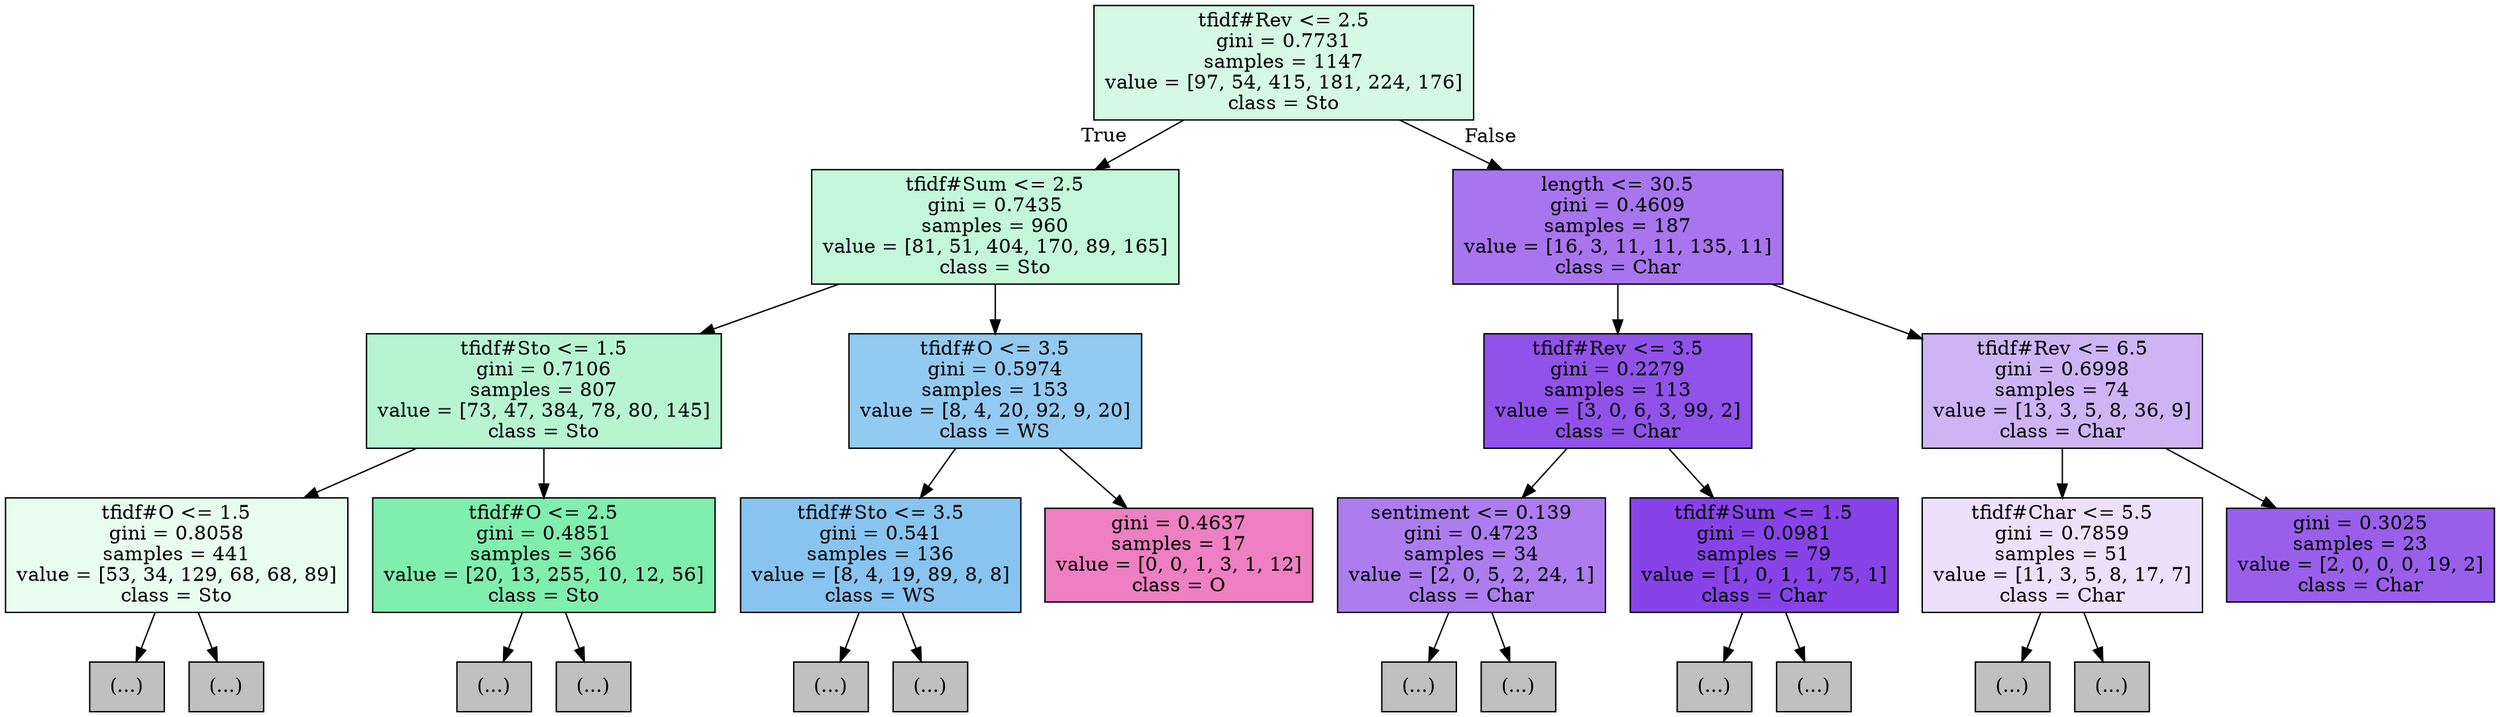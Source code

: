 digraph Tree {
node [shape=box, style="filled", color="black"] ;
0 [label="tfidf#Rev <= 2.5\ngini = 0.7731\nsamples = 1147\nvalue = [97, 54, 415, 181, 224, 176]\nclass = Sto", fillcolor="#39e58135"] ;
1 [label="tfidf#Sum <= 2.5\ngini = 0.7435\nsamples = 960\nvalue = [81, 51, 404, 170, 89, 165]\nclass = Sto", fillcolor="#39e5814c"] ;
0 -> 1 [labeldistance=2.5, labelangle=45, headlabel="True"] ;
2 [label="tfidf#Sto <= 1.5\ngini = 0.7106\nsamples = 807\nvalue = [73, 47, 384, 78, 80, 145]\nclass = Sto", fillcolor="#39e5815c"] ;
1 -> 2 ;
3 [label="tfidf#O <= 1.5\ngini = 0.8058\nsamples = 441\nvalue = [53, 34, 129, 68, 68, 89]\nclass = Sto", fillcolor="#39e5811d"] ;
2 -> 3 ;
4 [label="(...)", fillcolor="#C0C0C0"] ;
3 -> 4 ;
41 [label="(...)", fillcolor="#C0C0C0"] ;
3 -> 41 ;
52 [label="tfidf#O <= 2.5\ngini = 0.4851\nsamples = 366\nvalue = [20, 13, 255, 10, 12, 56]\nclass = Sto", fillcolor="#39e581a4"] ;
2 -> 52 ;
53 [label="(...)", fillcolor="#C0C0C0"] ;
52 -> 53 ;
80 [label="(...)", fillcolor="#C0C0C0"] ;
52 -> 80 ;
87 [label="tfidf#O <= 3.5\ngini = 0.5974\nsamples = 153\nvalue = [8, 4, 20, 92, 9, 20]\nclass = WS", fillcolor="#399de58a"] ;
1 -> 87 ;
88 [label="tfidf#Sto <= 3.5\ngini = 0.541\nsamples = 136\nvalue = [8, 4, 19, 89, 8, 8]\nclass = WS", fillcolor="#399de599"] ;
87 -> 88 ;
89 [label="(...)", fillcolor="#C0C0C0"] ;
88 -> 89 ;
102 [label="(...)", fillcolor="#C0C0C0"] ;
88 -> 102 ;
103 [label="gini = 0.4637\nsamples = 17\nvalue = [0, 0, 1, 3, 1, 12]\nclass = O", fillcolor="#e5399da4"] ;
87 -> 103 ;
104 [label="length <= 30.5\ngini = 0.4609\nsamples = 187\nvalue = [16, 3, 11, 11, 135, 11]\nclass = Char", fillcolor="#8139e5b1"] ;
0 -> 104 [labeldistance=2.5, labelangle=-45, headlabel="False"] ;
105 [label="tfidf#Rev <= 3.5\ngini = 0.2279\nsamples = 113\nvalue = [3, 0, 6, 3, 99, 2]\nclass = Char", fillcolor="#8139e5de"] ;
104 -> 105 ;
106 [label="sentiment <= 0.139\ngini = 0.4723\nsamples = 34\nvalue = [2, 0, 5, 2, 24, 1]\nclass = Char", fillcolor="#8139e5a7"] ;
105 -> 106 ;
107 [label="(...)", fillcolor="#C0C0C0"] ;
106 -> 107 ;
108 [label="(...)", fillcolor="#C0C0C0"] ;
106 -> 108 ;
109 [label="tfidf#Sum <= 1.5\ngini = 0.0981\nsamples = 79\nvalue = [1, 0, 1, 1, 75, 1]\nclass = Char", fillcolor="#8139e5f2"] ;
105 -> 109 ;
110 [label="(...)", fillcolor="#C0C0C0"] ;
109 -> 110 ;
113 [label="(...)", fillcolor="#C0C0C0"] ;
109 -> 113 ;
114 [label="tfidf#Rev <= 6.5\ngini = 0.6998\nsamples = 74\nvalue = [13, 3, 5, 8, 36, 9]\nclass = Char", fillcolor="#8139e560"] ;
104 -> 114 ;
115 [label="tfidf#Char <= 5.5\ngini = 0.7859\nsamples = 51\nvalue = [11, 3, 5, 8, 17, 7]\nclass = Char", fillcolor="#8139e526"] ;
114 -> 115 ;
116 [label="(...)", fillcolor="#C0C0C0"] ;
115 -> 116 ;
119 [label="(...)", fillcolor="#C0C0C0"] ;
115 -> 119 ;
120 [label="gini = 0.3025\nsamples = 23\nvalue = [2, 0, 0, 0, 19, 2]\nclass = Char", fillcolor="#8139e5ce"] ;
114 -> 120 ;
}